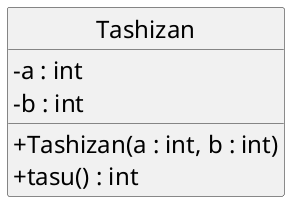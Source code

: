 @startuml
skinparam classAttributeIconSize 0
skinparam monochrome true
skinparam classFontSize 24
skinparam classFontName BIZ-UDPGothic-B
skinparam classAttributeFontSize 24
skinparam classAttributeFontName BIZ-UDPGothic-B
skinparam shadowing false
hide circle


class Tashizan {
 - a : int
 - b : int
 __
 + Tashizan(a : int, b : int)
 + tasu() : int
 }


@enduml